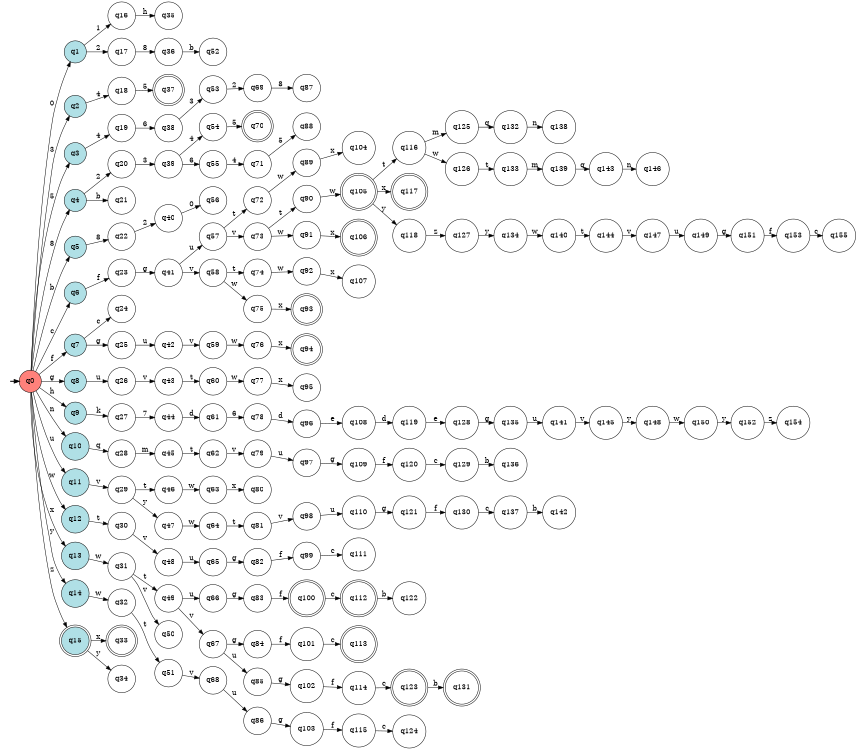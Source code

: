 digraph APTAALF {
__start0 [style = invis, shape = none, label = "", width = 0, height = 0];

rankdir=LR;
size="8,5";

s0 [style="filled", color="black", fillcolor="#ff817b" shape="circle", label="q0"];
s1 [style="filled", color="black", fillcolor="powderblue" shape="circle", label="q1"];
s2 [style="filled", color="black", fillcolor="powderblue" shape="circle", label="q2"];
s3 [style="filled", color="black", fillcolor="powderblue" shape="circle", label="q3"];
s4 [style="filled", color="black", fillcolor="powderblue" shape="circle", label="q4"];
s5 [style="filled", color="black", fillcolor="powderblue" shape="circle", label="q5"];
s6 [style="filled", color="black", fillcolor="powderblue" shape="circle", label="q6"];
s7 [style="filled", color="black", fillcolor="powderblue" shape="circle", label="q7"];
s8 [style="filled", color="black", fillcolor="powderblue" shape="circle", label="q8"];
s9 [style="filled", color="black", fillcolor="powderblue" shape="circle", label="q9"];
s10 [style="filled", color="black", fillcolor="powderblue" shape="circle", label="q10"];
s11 [style="filled", color="black", fillcolor="powderblue" shape="circle", label="q11"];
s12 [style="filled", color="black", fillcolor="powderblue" shape="circle", label="q12"];
s13 [style="filled", color="black", fillcolor="powderblue" shape="circle", label="q13"];
s14 [style="filled", color="black", fillcolor="powderblue" shape="circle", label="q14"];
s15 [style="rounded,filled", color="black", fillcolor="powderblue" shape="doublecircle", label="q15"];
s16 [style="filled", color="black", fillcolor="white" shape="circle", label="q16"];
s17 [style="filled", color="black", fillcolor="white" shape="circle", label="q17"];
s18 [style="filled", color="black", fillcolor="white" shape="circle", label="q18"];
s19 [style="filled", color="black", fillcolor="white" shape="circle", label="q19"];
s20 [style="filled", color="black", fillcolor="white" shape="circle", label="q20"];
s21 [style="filled", color="black", fillcolor="white" shape="circle", label="q21"];
s22 [style="filled", color="black", fillcolor="white" shape="circle", label="q22"];
s23 [style="filled", color="black", fillcolor="white" shape="circle", label="q23"];
s24 [style="filled", color="black", fillcolor="white" shape="circle", label="q24"];
s25 [style="filled", color="black", fillcolor="white" shape="circle", label="q25"];
s26 [style="filled", color="black", fillcolor="white" shape="circle", label="q26"];
s27 [style="filled", color="black", fillcolor="white" shape="circle", label="q27"];
s28 [style="filled", color="black", fillcolor="white" shape="circle", label="q28"];
s29 [style="filled", color="black", fillcolor="white" shape="circle", label="q29"];
s30 [style="filled", color="black", fillcolor="white" shape="circle", label="q30"];
s31 [style="filled", color="black", fillcolor="white" shape="circle", label="q31"];
s32 [style="filled", color="black", fillcolor="white" shape="circle", label="q32"];
s33 [style="rounded,filled", color="black", fillcolor="white" shape="doublecircle", label="q33"];
s34 [style="filled", color="black", fillcolor="white" shape="circle", label="q34"];
s35 [style="filled", color="black", fillcolor="white" shape="circle", label="q35"];
s36 [style="filled", color="black", fillcolor="white" shape="circle", label="q36"];
s37 [style="rounded,filled", color="black", fillcolor="white" shape="doublecircle", label="q37"];
s38 [style="filled", color="black", fillcolor="white" shape="circle", label="q38"];
s39 [style="filled", color="black", fillcolor="white" shape="circle", label="q39"];
s40 [style="filled", color="black", fillcolor="white" shape="circle", label="q40"];
s41 [style="filled", color="black", fillcolor="white" shape="circle", label="q41"];
s42 [style="filled", color="black", fillcolor="white" shape="circle", label="q42"];
s43 [style="filled", color="black", fillcolor="white" shape="circle", label="q43"];
s44 [style="filled", color="black", fillcolor="white" shape="circle", label="q44"];
s45 [style="filled", color="black", fillcolor="white" shape="circle", label="q45"];
s46 [style="filled", color="black", fillcolor="white" shape="circle", label="q46"];
s47 [style="filled", color="black", fillcolor="white" shape="circle", label="q47"];
s48 [style="filled", color="black", fillcolor="white" shape="circle", label="q48"];
s49 [style="filled", color="black", fillcolor="white" shape="circle", label="q49"];
s50 [style="filled", color="black", fillcolor="white" shape="circle", label="q50"];
s51 [style="filled", color="black", fillcolor="white" shape="circle", label="q51"];
s52 [style="filled", color="black", fillcolor="white" shape="circle", label="q52"];
s53 [style="filled", color="black", fillcolor="white" shape="circle", label="q53"];
s54 [style="filled", color="black", fillcolor="white" shape="circle", label="q54"];
s55 [style="filled", color="black", fillcolor="white" shape="circle", label="q55"];
s56 [style="filled", color="black", fillcolor="white" shape="circle", label="q56"];
s57 [style="filled", color="black", fillcolor="white" shape="circle", label="q57"];
s58 [style="filled", color="black", fillcolor="white" shape="circle", label="q58"];
s59 [style="filled", color="black", fillcolor="white" shape="circle", label="q59"];
s60 [style="filled", color="black", fillcolor="white" shape="circle", label="q60"];
s61 [style="filled", color="black", fillcolor="white" shape="circle", label="q61"];
s62 [style="filled", color="black", fillcolor="white" shape="circle", label="q62"];
s63 [style="filled", color="black", fillcolor="white" shape="circle", label="q63"];
s64 [style="filled", color="black", fillcolor="white" shape="circle", label="q64"];
s65 [style="filled", color="black", fillcolor="white" shape="circle", label="q65"];
s66 [style="filled", color="black", fillcolor="white" shape="circle", label="q66"];
s67 [style="filled", color="black", fillcolor="white" shape="circle", label="q67"];
s68 [style="filled", color="black", fillcolor="white" shape="circle", label="q68"];
s69 [style="filled", color="black", fillcolor="white" shape="circle", label="q69"];
s70 [style="rounded,filled", color="black", fillcolor="white" shape="doublecircle", label="q70"];
s71 [style="filled", color="black", fillcolor="white" shape="circle", label="q71"];
s72 [style="filled", color="black", fillcolor="white" shape="circle", label="q72"];
s73 [style="filled", color="black", fillcolor="white" shape="circle", label="q73"];
s74 [style="filled", color="black", fillcolor="white" shape="circle", label="q74"];
s75 [style="filled", color="black", fillcolor="white" shape="circle", label="q75"];
s76 [style="filled", color="black", fillcolor="white" shape="circle", label="q76"];
s77 [style="filled", color="black", fillcolor="white" shape="circle", label="q77"];
s78 [style="filled", color="black", fillcolor="white" shape="circle", label="q78"];
s79 [style="filled", color="black", fillcolor="white" shape="circle", label="q79"];
s80 [style="filled", color="black", fillcolor="white" shape="circle", label="q80"];
s81 [style="filled", color="black", fillcolor="white" shape="circle", label="q81"];
s82 [style="filled", color="black", fillcolor="white" shape="circle", label="q82"];
s83 [style="filled", color="black", fillcolor="white" shape="circle", label="q83"];
s84 [style="filled", color="black", fillcolor="white" shape="circle", label="q84"];
s85 [style="filled", color="black", fillcolor="white" shape="circle", label="q85"];
s86 [style="filled", color="black", fillcolor="white" shape="circle", label="q86"];
s87 [style="filled", color="black", fillcolor="white" shape="circle", label="q87"];
s88 [style="filled", color="black", fillcolor="white" shape="circle", label="q88"];
s89 [style="filled", color="black", fillcolor="white" shape="circle", label="q89"];
s90 [style="filled", color="black", fillcolor="white" shape="circle", label="q90"];
s91 [style="filled", color="black", fillcolor="white" shape="circle", label="q91"];
s92 [style="filled", color="black", fillcolor="white" shape="circle", label="q92"];
s93 [style="rounded,filled", color="black", fillcolor="white" shape="doublecircle", label="q93"];
s94 [style="rounded,filled", color="black", fillcolor="white" shape="doublecircle", label="q94"];
s95 [style="filled", color="black", fillcolor="white" shape="circle", label="q95"];
s96 [style="filled", color="black", fillcolor="white" shape="circle", label="q96"];
s97 [style="filled", color="black", fillcolor="white" shape="circle", label="q97"];
s98 [style="filled", color="black", fillcolor="white" shape="circle", label="q98"];
s99 [style="filled", color="black", fillcolor="white" shape="circle", label="q99"];
s100 [style="rounded,filled", color="black", fillcolor="white" shape="doublecircle", label="q100"];
s101 [style="filled", color="black", fillcolor="white" shape="circle", label="q101"];
s102 [style="filled", color="black", fillcolor="white" shape="circle", label="q102"];
s103 [style="filled", color="black", fillcolor="white" shape="circle", label="q103"];
s104 [style="filled", color="black", fillcolor="white" shape="circle", label="q104"];
s105 [style="rounded,filled", color="black", fillcolor="white" shape="doublecircle", label="q105"];
s106 [style="rounded,filled", color="black", fillcolor="white" shape="doublecircle", label="q106"];
s107 [style="filled", color="black", fillcolor="white" shape="circle", label="q107"];
s108 [style="filled", color="black", fillcolor="white" shape="circle", label="q108"];
s109 [style="filled", color="black", fillcolor="white" shape="circle", label="q109"];
s110 [style="filled", color="black", fillcolor="white" shape="circle", label="q110"];
s111 [style="filled", color="black", fillcolor="white" shape="circle", label="q111"];
s112 [style="rounded,filled", color="black", fillcolor="white" shape="doublecircle", label="q112"];
s113 [style="rounded,filled", color="black", fillcolor="white" shape="doublecircle", label="q113"];
s114 [style="filled", color="black", fillcolor="white" shape="circle", label="q114"];
s115 [style="filled", color="black", fillcolor="white" shape="circle", label="q115"];
s116 [style="filled", color="black", fillcolor="white" shape="circle", label="q116"];
s117 [style="rounded,filled", color="black", fillcolor="white" shape="doublecircle", label="q117"];
s118 [style="filled", color="black", fillcolor="white" shape="circle", label="q118"];
s119 [style="filled", color="black", fillcolor="white" shape="circle", label="q119"];
s120 [style="filled", color="black", fillcolor="white" shape="circle", label="q120"];
s121 [style="filled", color="black", fillcolor="white" shape="circle", label="q121"];
s122 [style="filled", color="black", fillcolor="white" shape="circle", label="q122"];
s123 [style="rounded,filled", color="black", fillcolor="white" shape="doublecircle", label="q123"];
s124 [style="filled", color="black", fillcolor="white" shape="circle", label="q124"];
s125 [style="filled", color="black", fillcolor="white" shape="circle", label="q125"];
s126 [style="filled", color="black", fillcolor="white" shape="circle", label="q126"];
s127 [style="filled", color="black", fillcolor="white" shape="circle", label="q127"];
s128 [style="filled", color="black", fillcolor="white" shape="circle", label="q128"];
s129 [style="filled", color="black", fillcolor="white" shape="circle", label="q129"];
s130 [style="filled", color="black", fillcolor="white" shape="circle", label="q130"];
s131 [style="rounded,filled", color="black", fillcolor="white" shape="doublecircle", label="q131"];
s132 [style="filled", color="black", fillcolor="white" shape="circle", label="q132"];
s133 [style="filled", color="black", fillcolor="white" shape="circle", label="q133"];
s134 [style="filled", color="black", fillcolor="white" shape="circle", label="q134"];
s135 [style="filled", color="black", fillcolor="white" shape="circle", label="q135"];
s136 [style="filled", color="black", fillcolor="white" shape="circle", label="q136"];
s137 [style="filled", color="black", fillcolor="white" shape="circle", label="q137"];
s138 [style="filled", color="black", fillcolor="white" shape="circle", label="q138"];
s139 [style="filled", color="black", fillcolor="white" shape="circle", label="q139"];
s140 [style="filled", color="black", fillcolor="white" shape="circle", label="q140"];
s141 [style="filled", color="black", fillcolor="white" shape="circle", label="q141"];
s142 [style="filled", color="black", fillcolor="white" shape="circle", label="q142"];
s143 [style="filled", color="black", fillcolor="white" shape="circle", label="q143"];
s144 [style="filled", color="black", fillcolor="white" shape="circle", label="q144"];
s145 [style="filled", color="black", fillcolor="white" shape="circle", label="q145"];
s146 [style="filled", color="black", fillcolor="white" shape="circle", label="q146"];
s147 [style="filled", color="black", fillcolor="white" shape="circle", label="q147"];
s148 [style="filled", color="black", fillcolor="white" shape="circle", label="q148"];
s149 [style="filled", color="black", fillcolor="white" shape="circle", label="q149"];
s150 [style="filled", color="black", fillcolor="white" shape="circle", label="q150"];
s151 [style="filled", color="black", fillcolor="white" shape="circle", label="q151"];
s152 [style="filled", color="black", fillcolor="white" shape="circle", label="q152"];
s153 [style="filled", color="black", fillcolor="white" shape="circle", label="q153"];
s154 [style="filled", color="black", fillcolor="white" shape="circle", label="q154"];
s155 [style="filled", color="black", fillcolor="white" shape="circle", label="q155"];
subgraph cluster_main { 
	graph [pad=".75", ranksep="0.15", nodesep="0.15"];
	 style=invis; 
	__start0 -> s0 [penwidth=2];
}
s0 -> s1 [label="0"];
s0 -> s2 [label="3"];
s0 -> s3 [label="5"];
s0 -> s4 [label="8"];
s0 -> s5 [label="b"];
s0 -> s6 [label="c"];
s0 -> s7 [label="f"];
s0 -> s8 [label="g"];
s0 -> s9 [label="h"];
s0 -> s10 [label="n"];
s0 -> s11 [label="u"];
s0 -> s12 [label="w"];
s0 -> s13 [label="x"];
s0 -> s14 [label="y"];
s0 -> s15 [label="z"];
s1 -> s16 [label="1"];
s1 -> s17 [label="2"];
s2 -> s18 [label="4"];
s3 -> s19 [label="4"];
s4 -> s20 [label="2"];
s4 -> s21 [label="b"];
s5 -> s22 [label="8"];
s6 -> s23 [label="f"];
s7 -> s24 [label="c"];
s7 -> s25 [label="g"];
s8 -> s26 [label="u"];
s9 -> s27 [label="k"];
s10 -> s28 [label="q"];
s11 -> s29 [label="v"];
s12 -> s30 [label="t"];
s13 -> s31 [label="w"];
s14 -> s32 [label="w"];
s15 -> s33 [label="x"];
s15 -> s34 [label="y"];
s16 -> s35 [label="h"];
s17 -> s36 [label="8"];
s18 -> s37 [label="5"];
s19 -> s38 [label="6"];
s20 -> s39 [label="3"];
s22 -> s40 [label="2"];
s23 -> s41 [label="g"];
s25 -> s42 [label="u"];
s26 -> s43 [label="v"];
s27 -> s44 [label="7"];
s28 -> s45 [label="m"];
s29 -> s46 [label="t"];
s29 -> s47 [label="y"];
s30 -> s48 [label="v"];
s31 -> s49 [label="t"];
s31 -> s50 [label="v"];
s32 -> s51 [label="t"];
s36 -> s52 [label="b"];
s38 -> s53 [label="3"];
s39 -> s54 [label="4"];
s39 -> s55 [label="6"];
s40 -> s56 [label="0"];
s41 -> s57 [label="u"];
s41 -> s58 [label="v"];
s42 -> s59 [label="v"];
s43 -> s60 [label="t"];
s44 -> s61 [label="d"];
s45 -> s62 [label="t"];
s46 -> s63 [label="w"];
s47 -> s64 [label="w"];
s48 -> s65 [label="u"];
s49 -> s66 [label="u"];
s49 -> s67 [label="v"];
s51 -> s68 [label="v"];
s53 -> s69 [label="2"];
s54 -> s70 [label="5"];
s55 -> s71 [label="4"];
s57 -> s72 [label="t"];
s57 -> s73 [label="v"];
s58 -> s74 [label="t"];
s58 -> s75 [label="w"];
s59 -> s76 [label="w"];
s60 -> s77 [label="w"];
s61 -> s78 [label="6"];
s62 -> s79 [label="v"];
s63 -> s80 [label="x"];
s64 -> s81 [label="t"];
s65 -> s82 [label="g"];
s66 -> s83 [label="g"];
s67 -> s84 [label="g"];
s67 -> s85 [label="u"];
s68 -> s86 [label="u"];
s69 -> s87 [label="8"];
s71 -> s88 [label="5"];
s72 -> s89 [label="w"];
s73 -> s90 [label="t"];
s73 -> s91 [label="w"];
s74 -> s92 [label="w"];
s75 -> s93 [label="x"];
s76 -> s94 [label="x"];
s77 -> s95 [label="x"];
s78 -> s96 [label="d"];
s79 -> s97 [label="u"];
s81 -> s98 [label="v"];
s82 -> s99 [label="f"];
s83 -> s100 [label="f"];
s84 -> s101 [label="f"];
s85 -> s102 [label="g"];
s86 -> s103 [label="g"];
s89 -> s104 [label="x"];
s90 -> s105 [label="w"];
s91 -> s106 [label="x"];
s92 -> s107 [label="x"];
s96 -> s108 [label="e"];
s97 -> s109 [label="g"];
s98 -> s110 [label="u"];
s99 -> s111 [label="c"];
s100 -> s112 [label="c"];
s101 -> s113 [label="c"];
s102 -> s114 [label="f"];
s103 -> s115 [label="f"];
s105 -> s116 [label="t"];
s105 -> s117 [label="x"];
s105 -> s118 [label="y"];
s108 -> s119 [label="d"];
s109 -> s120 [label="f"];
s110 -> s121 [label="g"];
s112 -> s122 [label="b"];
s114 -> s123 [label="c"];
s115 -> s124 [label="c"];
s116 -> s125 [label="m"];
s116 -> s126 [label="w"];
s118 -> s127 [label="z"];
s119 -> s128 [label="e"];
s120 -> s129 [label="c"];
s121 -> s130 [label="f"];
s123 -> s131 [label="b"];
s125 -> s132 [label="q"];
s126 -> s133 [label="t"];
s127 -> s134 [label="y"];
s128 -> s135 [label="g"];
s129 -> s136 [label="b"];
s130 -> s137 [label="c"];
s132 -> s138 [label="n"];
s133 -> s139 [label="m"];
s134 -> s140 [label="w"];
s135 -> s141 [label="u"];
s137 -> s142 [label="b"];
s139 -> s143 [label="q"];
s140 -> s144 [label="t"];
s141 -> s145 [label="v"];
s143 -> s146 [label="n"];
s144 -> s147 [label="v"];
s145 -> s148 [label="y"];
s147 -> s149 [label="u"];
s148 -> s150 [label="w"];
s149 -> s151 [label="g"];
s150 -> s152 [label="y"];
s151 -> s153 [label="f"];
s152 -> s154 [label="z"];
s153 -> s155 [label="c"];

}